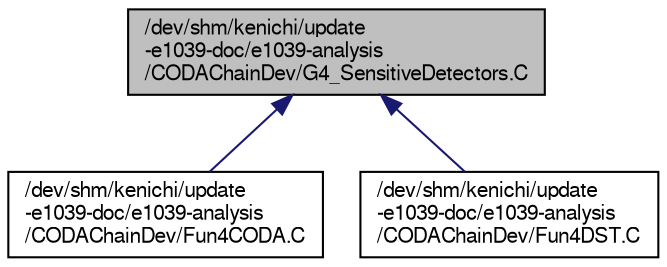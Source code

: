 digraph "/dev/shm/kenichi/update-e1039-doc/e1039-analysis/CODAChainDev/G4_SensitiveDetectors.C"
{
  bgcolor="transparent";
  edge [fontname="FreeSans",fontsize="10",labelfontname="FreeSans",labelfontsize="10"];
  node [fontname="FreeSans",fontsize="10",shape=record];
  Node1 [label="/dev/shm/kenichi/update\l-e1039-doc/e1039-analysis\l/CODAChainDev/G4_SensitiveDetectors.C",height=0.2,width=0.4,color="black", fillcolor="grey75", style="filled" fontcolor="black"];
  Node1 -> Node2 [dir="back",color="midnightblue",fontsize="10",style="solid",fontname="FreeSans"];
  Node2 [label="/dev/shm/kenichi/update\l-e1039-doc/e1039-analysis\l/CODAChainDev/Fun4CODA.C",height=0.2,width=0.4,color="black",URL="$db/dbe/Fun4CODA_8C.html"];
  Node1 -> Node3 [dir="back",color="midnightblue",fontsize="10",style="solid",fontname="FreeSans"];
  Node3 [label="/dev/shm/kenichi/update\l-e1039-doc/e1039-analysis\l/CODAChainDev/Fun4DST.C",height=0.2,width=0.4,color="black",URL="$de/daf/Fun4DST_8C.html"];
}
